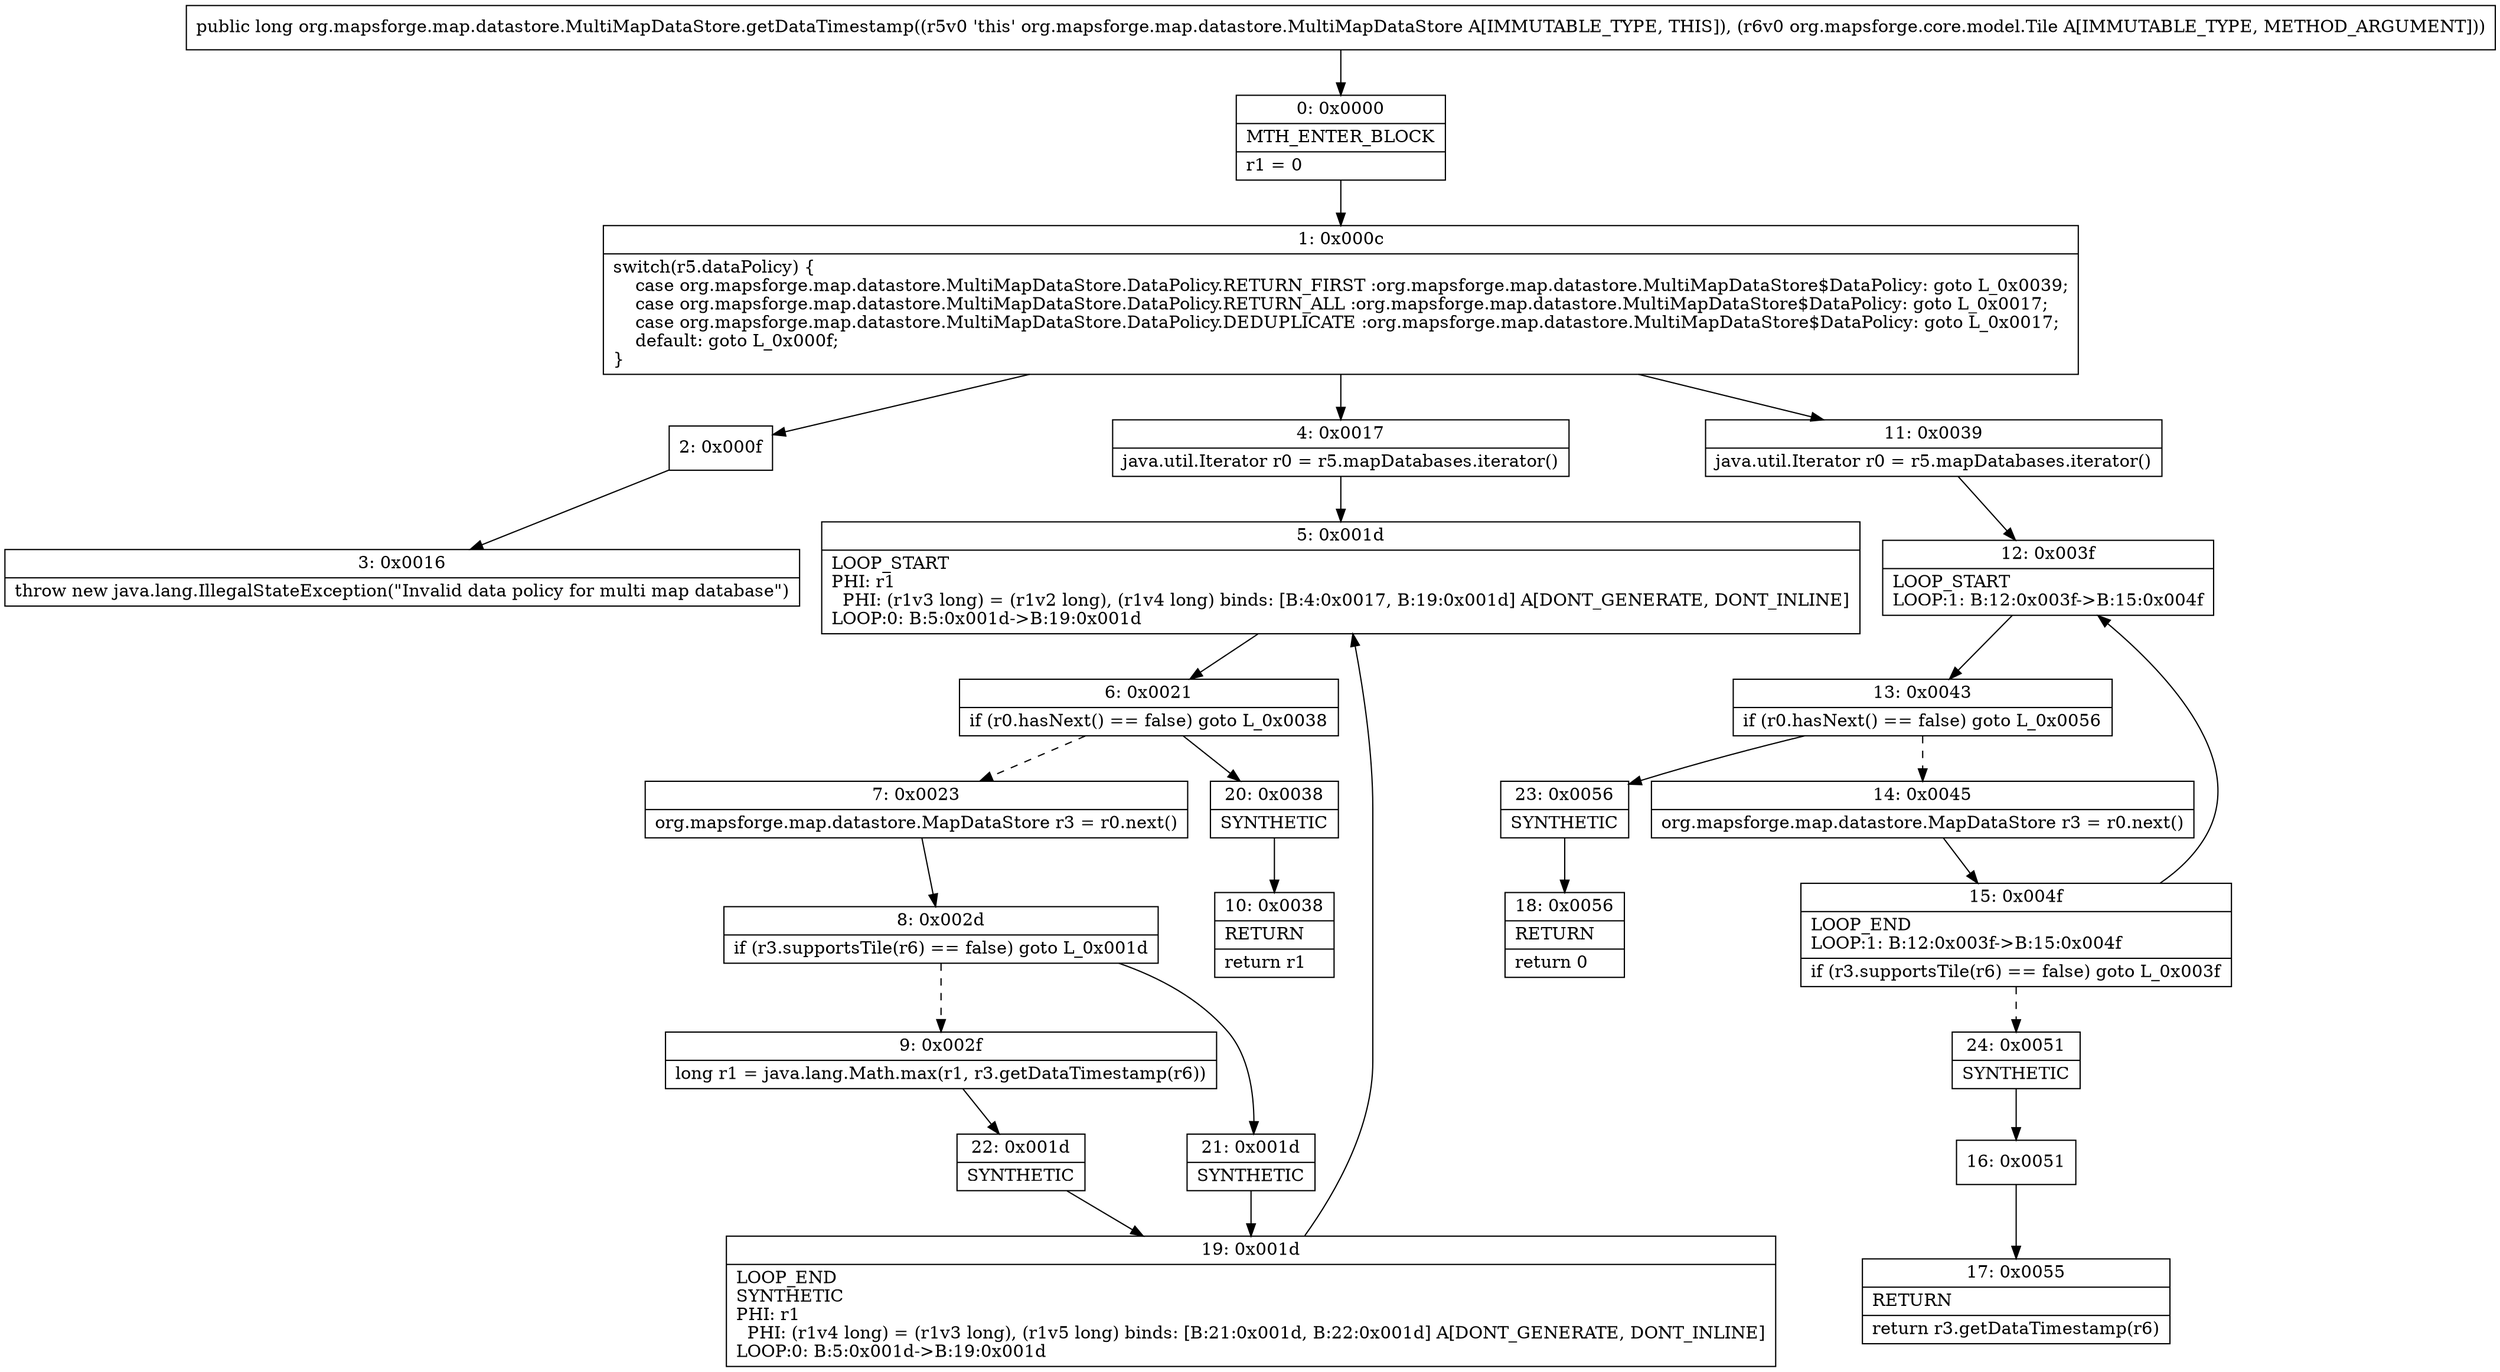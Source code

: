 digraph "CFG fororg.mapsforge.map.datastore.MultiMapDataStore.getDataTimestamp(Lorg\/mapsforge\/core\/model\/Tile;)J" {
Node_0 [shape=record,label="{0\:\ 0x0000|MTH_ENTER_BLOCK\l|r1 = 0\l}"];
Node_1 [shape=record,label="{1\:\ 0x000c|switch(r5.dataPolicy) \{\l    case org.mapsforge.map.datastore.MultiMapDataStore.DataPolicy.RETURN_FIRST :org.mapsforge.map.datastore.MultiMapDataStore$DataPolicy: goto L_0x0039;\l    case org.mapsforge.map.datastore.MultiMapDataStore.DataPolicy.RETURN_ALL :org.mapsforge.map.datastore.MultiMapDataStore$DataPolicy: goto L_0x0017;\l    case org.mapsforge.map.datastore.MultiMapDataStore.DataPolicy.DEDUPLICATE :org.mapsforge.map.datastore.MultiMapDataStore$DataPolicy: goto L_0x0017;\l    default: goto L_0x000f;\l\}\l}"];
Node_2 [shape=record,label="{2\:\ 0x000f}"];
Node_3 [shape=record,label="{3\:\ 0x0016|throw new java.lang.IllegalStateException(\"Invalid data policy for multi map database\")\l}"];
Node_4 [shape=record,label="{4\:\ 0x0017|java.util.Iterator r0 = r5.mapDatabases.iterator()\l}"];
Node_5 [shape=record,label="{5\:\ 0x001d|LOOP_START\lPHI: r1 \l  PHI: (r1v3 long) = (r1v2 long), (r1v4 long) binds: [B:4:0x0017, B:19:0x001d] A[DONT_GENERATE, DONT_INLINE]\lLOOP:0: B:5:0x001d\-\>B:19:0x001d\l}"];
Node_6 [shape=record,label="{6\:\ 0x0021|if (r0.hasNext() == false) goto L_0x0038\l}"];
Node_7 [shape=record,label="{7\:\ 0x0023|org.mapsforge.map.datastore.MapDataStore r3 = r0.next()\l}"];
Node_8 [shape=record,label="{8\:\ 0x002d|if (r3.supportsTile(r6) == false) goto L_0x001d\l}"];
Node_9 [shape=record,label="{9\:\ 0x002f|long r1 = java.lang.Math.max(r1, r3.getDataTimestamp(r6))\l}"];
Node_10 [shape=record,label="{10\:\ 0x0038|RETURN\l|return r1\l}"];
Node_11 [shape=record,label="{11\:\ 0x0039|java.util.Iterator r0 = r5.mapDatabases.iterator()\l}"];
Node_12 [shape=record,label="{12\:\ 0x003f|LOOP_START\lLOOP:1: B:12:0x003f\-\>B:15:0x004f\l}"];
Node_13 [shape=record,label="{13\:\ 0x0043|if (r0.hasNext() == false) goto L_0x0056\l}"];
Node_14 [shape=record,label="{14\:\ 0x0045|org.mapsforge.map.datastore.MapDataStore r3 = r0.next()\l}"];
Node_15 [shape=record,label="{15\:\ 0x004f|LOOP_END\lLOOP:1: B:12:0x003f\-\>B:15:0x004f\l|if (r3.supportsTile(r6) == false) goto L_0x003f\l}"];
Node_16 [shape=record,label="{16\:\ 0x0051}"];
Node_17 [shape=record,label="{17\:\ 0x0055|RETURN\l|return r3.getDataTimestamp(r6)\l}"];
Node_18 [shape=record,label="{18\:\ 0x0056|RETURN\l|return 0\l}"];
Node_19 [shape=record,label="{19\:\ 0x001d|LOOP_END\lSYNTHETIC\lPHI: r1 \l  PHI: (r1v4 long) = (r1v3 long), (r1v5 long) binds: [B:21:0x001d, B:22:0x001d] A[DONT_GENERATE, DONT_INLINE]\lLOOP:0: B:5:0x001d\-\>B:19:0x001d\l}"];
Node_20 [shape=record,label="{20\:\ 0x0038|SYNTHETIC\l}"];
Node_21 [shape=record,label="{21\:\ 0x001d|SYNTHETIC\l}"];
Node_22 [shape=record,label="{22\:\ 0x001d|SYNTHETIC\l}"];
Node_23 [shape=record,label="{23\:\ 0x0056|SYNTHETIC\l}"];
Node_24 [shape=record,label="{24\:\ 0x0051|SYNTHETIC\l}"];
MethodNode[shape=record,label="{public long org.mapsforge.map.datastore.MultiMapDataStore.getDataTimestamp((r5v0 'this' org.mapsforge.map.datastore.MultiMapDataStore A[IMMUTABLE_TYPE, THIS]), (r6v0 org.mapsforge.core.model.Tile A[IMMUTABLE_TYPE, METHOD_ARGUMENT])) }"];
MethodNode -> Node_0;
Node_0 -> Node_1;
Node_1 -> Node_2;
Node_1 -> Node_4;
Node_1 -> Node_11;
Node_2 -> Node_3;
Node_4 -> Node_5;
Node_5 -> Node_6;
Node_6 -> Node_7[style=dashed];
Node_6 -> Node_20;
Node_7 -> Node_8;
Node_8 -> Node_9[style=dashed];
Node_8 -> Node_21;
Node_9 -> Node_22;
Node_11 -> Node_12;
Node_12 -> Node_13;
Node_13 -> Node_14[style=dashed];
Node_13 -> Node_23;
Node_14 -> Node_15;
Node_15 -> Node_12;
Node_15 -> Node_24[style=dashed];
Node_16 -> Node_17;
Node_19 -> Node_5;
Node_20 -> Node_10;
Node_21 -> Node_19;
Node_22 -> Node_19;
Node_23 -> Node_18;
Node_24 -> Node_16;
}

